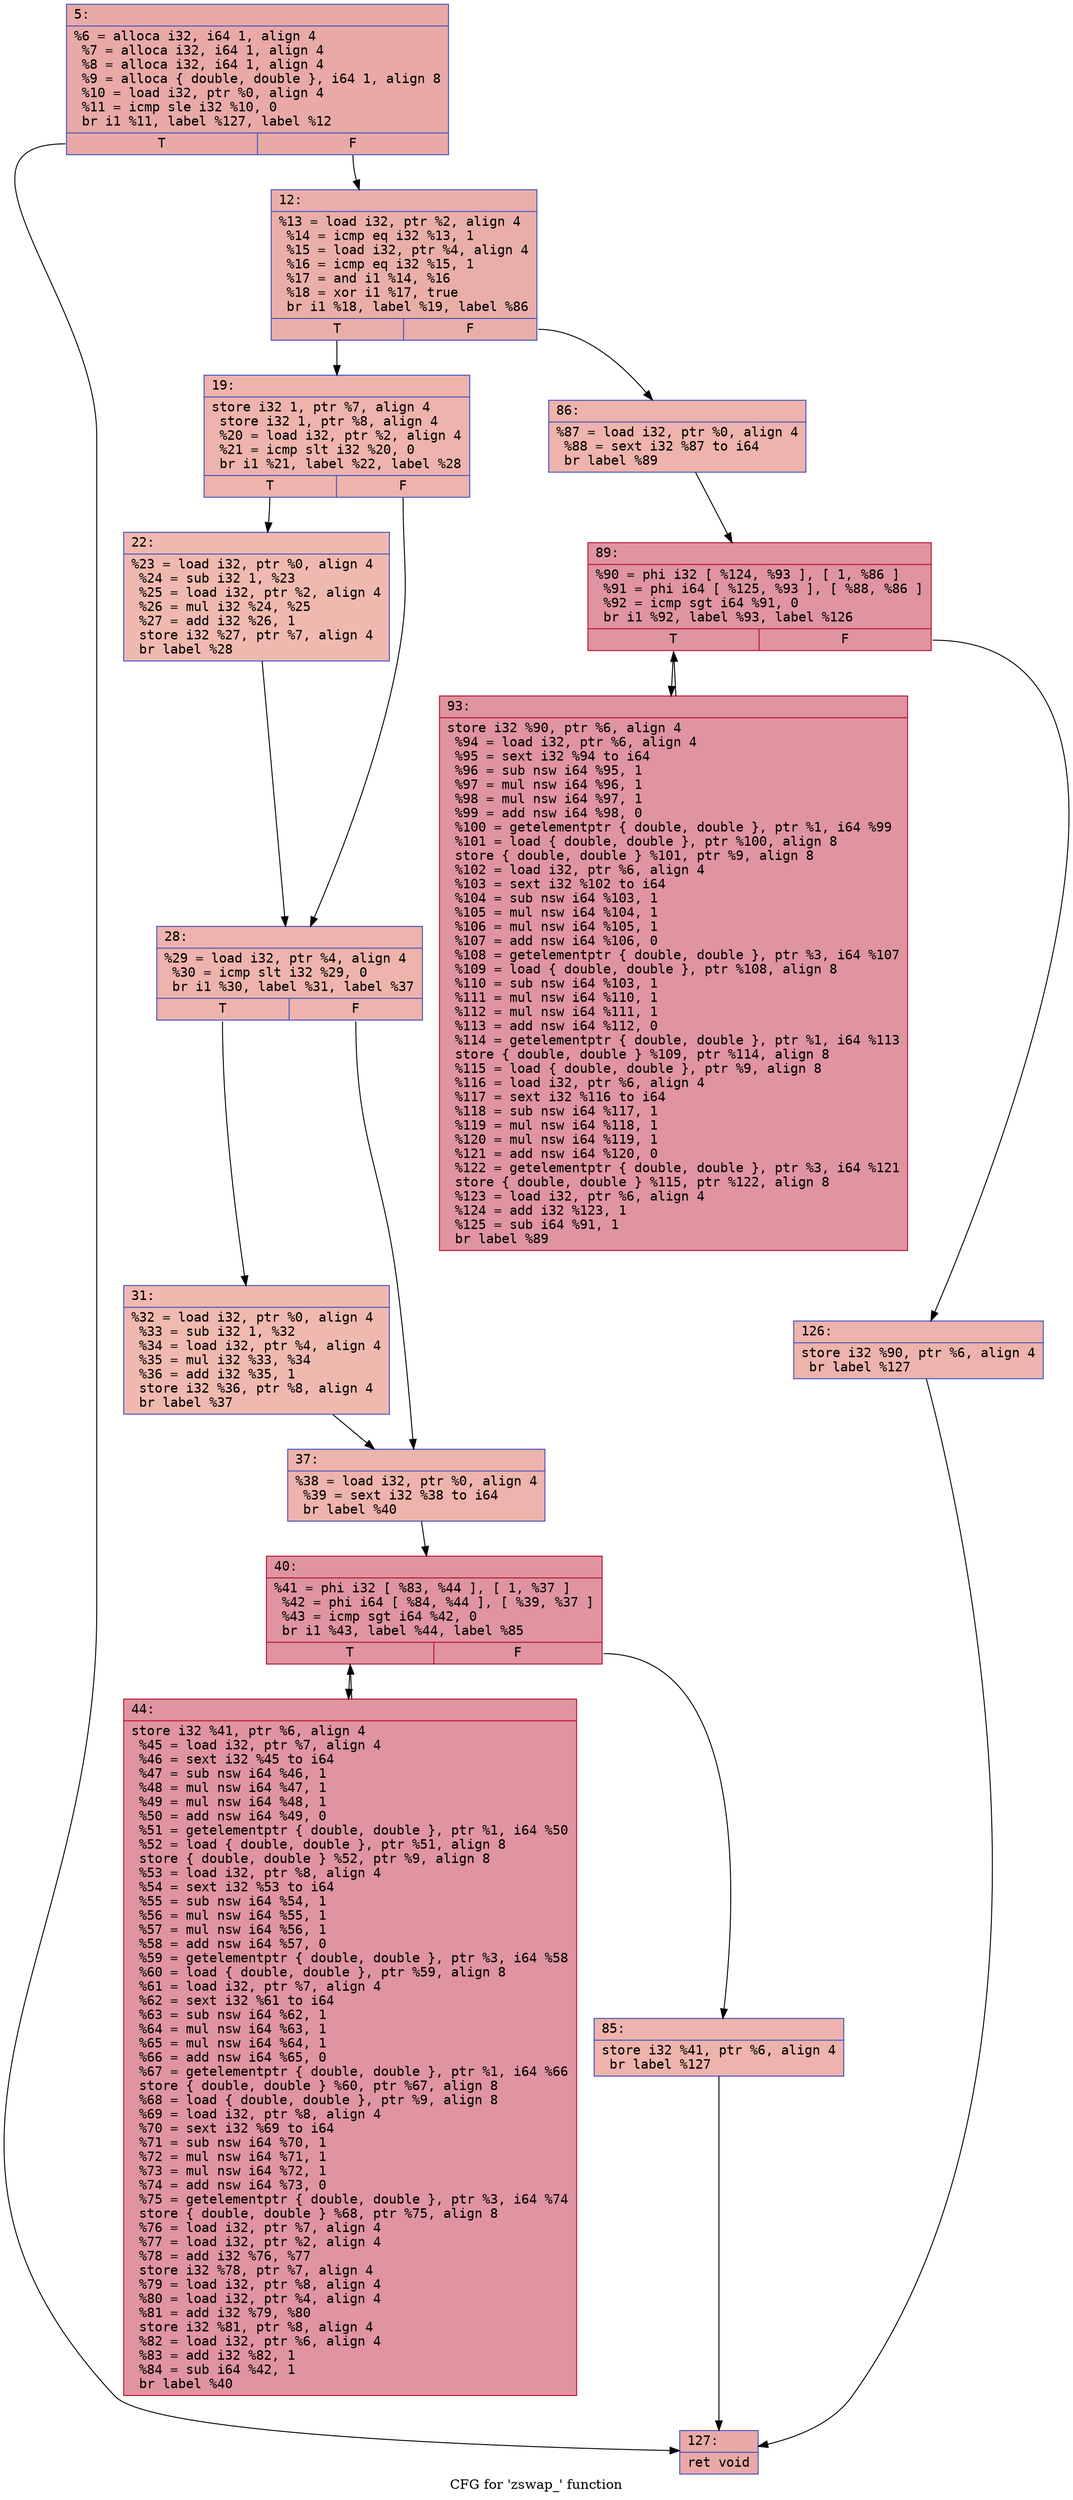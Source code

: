digraph "CFG for 'zswap_' function" {
	label="CFG for 'zswap_' function";

	Node0x55ee10a141b0 [shape=record,color="#3d50c3ff", style=filled, fillcolor="#ca3b3770" fontname="Courier",label="{5:\l|  %6 = alloca i32, i64 1, align 4\l  %7 = alloca i32, i64 1, align 4\l  %8 = alloca i32, i64 1, align 4\l  %9 = alloca \{ double, double \}, i64 1, align 8\l  %10 = load i32, ptr %0, align 4\l  %11 = icmp sle i32 %10, 0\l  br i1 %11, label %127, label %12\l|{<s0>T|<s1>F}}"];
	Node0x55ee10a141b0:s0 -> Node0x55ee10a14700[tooltip="5 -> 127\nProbability 50.00%" ];
	Node0x55ee10a141b0:s1 -> Node0x55ee10a14750[tooltip="5 -> 12\nProbability 50.00%" ];
	Node0x55ee10a14750 [shape=record,color="#3d50c3ff", style=filled, fillcolor="#d0473d70" fontname="Courier",label="{12:\l|  %13 = load i32, ptr %2, align 4\l  %14 = icmp eq i32 %13, 1\l  %15 = load i32, ptr %4, align 4\l  %16 = icmp eq i32 %15, 1\l  %17 = and i1 %14, %16\l  %18 = xor i1 %17, true\l  br i1 %18, label %19, label %86\l|{<s0>T|<s1>F}}"];
	Node0x55ee10a14750:s0 -> Node0x55ee10a14960[tooltip="12 -> 19\nProbability 50.00%" ];
	Node0x55ee10a14750:s1 -> Node0x55ee10a16420[tooltip="12 -> 86\nProbability 50.00%" ];
	Node0x55ee10a14960 [shape=record,color="#3d50c3ff", style=filled, fillcolor="#d6524470" fontname="Courier",label="{19:\l|  store i32 1, ptr %7, align 4\l  store i32 1, ptr %8, align 4\l  %20 = load i32, ptr %2, align 4\l  %21 = icmp slt i32 %20, 0\l  br i1 %21, label %22, label %28\l|{<s0>T|<s1>F}}"];
	Node0x55ee10a14960:s0 -> Node0x55ee10a16770[tooltip="19 -> 22\nProbability 37.50%" ];
	Node0x55ee10a14960:s1 -> Node0x55ee10a167c0[tooltip="19 -> 28\nProbability 62.50%" ];
	Node0x55ee10a16770 [shape=record,color="#3d50c3ff", style=filled, fillcolor="#de614d70" fontname="Courier",label="{22:\l|  %23 = load i32, ptr %0, align 4\l  %24 = sub i32 1, %23\l  %25 = load i32, ptr %2, align 4\l  %26 = mul i32 %24, %25\l  %27 = add i32 %26, 1\l  store i32 %27, ptr %7, align 4\l  br label %28\l}"];
	Node0x55ee10a16770 -> Node0x55ee10a167c0[tooltip="22 -> 28\nProbability 100.00%" ];
	Node0x55ee10a167c0 [shape=record,color="#3d50c3ff", style=filled, fillcolor="#d6524470" fontname="Courier",label="{28:\l|  %29 = load i32, ptr %4, align 4\l  %30 = icmp slt i32 %29, 0\l  br i1 %30, label %31, label %37\l|{<s0>T|<s1>F}}"];
	Node0x55ee10a167c0:s0 -> Node0x55ee10a16d90[tooltip="28 -> 31\nProbability 37.50%" ];
	Node0x55ee10a167c0:s1 -> Node0x55ee10a16de0[tooltip="28 -> 37\nProbability 62.50%" ];
	Node0x55ee10a16d90 [shape=record,color="#3d50c3ff", style=filled, fillcolor="#de614d70" fontname="Courier",label="{31:\l|  %32 = load i32, ptr %0, align 4\l  %33 = sub i32 1, %32\l  %34 = load i32, ptr %4, align 4\l  %35 = mul i32 %33, %34\l  %36 = add i32 %35, 1\l  store i32 %36, ptr %8, align 4\l  br label %37\l}"];
	Node0x55ee10a16d90 -> Node0x55ee10a16de0[tooltip="31 -> 37\nProbability 100.00%" ];
	Node0x55ee10a16de0 [shape=record,color="#3d50c3ff", style=filled, fillcolor="#d6524470" fontname="Courier",label="{37:\l|  %38 = load i32, ptr %0, align 4\l  %39 = sext i32 %38 to i64\l  br label %40\l}"];
	Node0x55ee10a16de0 -> Node0x55ee10a17390[tooltip="37 -> 40\nProbability 100.00%" ];
	Node0x55ee10a17390 [shape=record,color="#b70d28ff", style=filled, fillcolor="#b70d2870" fontname="Courier",label="{40:\l|  %41 = phi i32 [ %83, %44 ], [ 1, %37 ]\l  %42 = phi i64 [ %84, %44 ], [ %39, %37 ]\l  %43 = icmp sgt i64 %42, 0\l  br i1 %43, label %44, label %85\l|{<s0>T|<s1>F}}"];
	Node0x55ee10a17390:s0 -> Node0x55ee10a17450[tooltip="40 -> 44\nProbability 96.88%" ];
	Node0x55ee10a17390:s1 -> Node0x55ee10a176b0[tooltip="40 -> 85\nProbability 3.12%" ];
	Node0x55ee10a17450 [shape=record,color="#b70d28ff", style=filled, fillcolor="#b70d2870" fontname="Courier",label="{44:\l|  store i32 %41, ptr %6, align 4\l  %45 = load i32, ptr %7, align 4\l  %46 = sext i32 %45 to i64\l  %47 = sub nsw i64 %46, 1\l  %48 = mul nsw i64 %47, 1\l  %49 = mul nsw i64 %48, 1\l  %50 = add nsw i64 %49, 0\l  %51 = getelementptr \{ double, double \}, ptr %1, i64 %50\l  %52 = load \{ double, double \}, ptr %51, align 8\l  store \{ double, double \} %52, ptr %9, align 8\l  %53 = load i32, ptr %8, align 4\l  %54 = sext i32 %53 to i64\l  %55 = sub nsw i64 %54, 1\l  %56 = mul nsw i64 %55, 1\l  %57 = mul nsw i64 %56, 1\l  %58 = add nsw i64 %57, 0\l  %59 = getelementptr \{ double, double \}, ptr %3, i64 %58\l  %60 = load \{ double, double \}, ptr %59, align 8\l  %61 = load i32, ptr %7, align 4\l  %62 = sext i32 %61 to i64\l  %63 = sub nsw i64 %62, 1\l  %64 = mul nsw i64 %63, 1\l  %65 = mul nsw i64 %64, 1\l  %66 = add nsw i64 %65, 0\l  %67 = getelementptr \{ double, double \}, ptr %1, i64 %66\l  store \{ double, double \} %60, ptr %67, align 8\l  %68 = load \{ double, double \}, ptr %9, align 8\l  %69 = load i32, ptr %8, align 4\l  %70 = sext i32 %69 to i64\l  %71 = sub nsw i64 %70, 1\l  %72 = mul nsw i64 %71, 1\l  %73 = mul nsw i64 %72, 1\l  %74 = add nsw i64 %73, 0\l  %75 = getelementptr \{ double, double \}, ptr %3, i64 %74\l  store \{ double, double \} %68, ptr %75, align 8\l  %76 = load i32, ptr %7, align 4\l  %77 = load i32, ptr %2, align 4\l  %78 = add i32 %76, %77\l  store i32 %78, ptr %7, align 4\l  %79 = load i32, ptr %8, align 4\l  %80 = load i32, ptr %4, align 4\l  %81 = add i32 %79, %80\l  store i32 %81, ptr %8, align 4\l  %82 = load i32, ptr %6, align 4\l  %83 = add i32 %82, 1\l  %84 = sub i64 %42, 1\l  br label %40\l}"];
	Node0x55ee10a17450 -> Node0x55ee10a17390[tooltip="44 -> 40\nProbability 100.00%" ];
	Node0x55ee10a176b0 [shape=record,color="#3d50c3ff", style=filled, fillcolor="#d6524470" fontname="Courier",label="{85:\l|  store i32 %41, ptr %6, align 4\l  br label %127\l}"];
	Node0x55ee10a176b0 -> Node0x55ee10a14700[tooltip="85 -> 127\nProbability 100.00%" ];
	Node0x55ee10a16420 [shape=record,color="#3d50c3ff", style=filled, fillcolor="#d6524470" fontname="Courier",label="{86:\l|  %87 = load i32, ptr %0, align 4\l  %88 = sext i32 %87 to i64\l  br label %89\l}"];
	Node0x55ee10a16420 -> Node0x55ee10a19b70[tooltip="86 -> 89\nProbability 100.00%" ];
	Node0x55ee10a19b70 [shape=record,color="#b70d28ff", style=filled, fillcolor="#b70d2870" fontname="Courier",label="{89:\l|  %90 = phi i32 [ %124, %93 ], [ 1, %86 ]\l  %91 = phi i64 [ %125, %93 ], [ %88, %86 ]\l  %92 = icmp sgt i64 %91, 0\l  br i1 %92, label %93, label %126\l|{<s0>T|<s1>F}}"];
	Node0x55ee10a19b70:s0 -> Node0x55ee10a19c30[tooltip="89 -> 93\nProbability 96.88%" ];
	Node0x55ee10a19b70:s1 -> Node0x55ee10a19e90[tooltip="89 -> 126\nProbability 3.12%" ];
	Node0x55ee10a19c30 [shape=record,color="#b70d28ff", style=filled, fillcolor="#b70d2870" fontname="Courier",label="{93:\l|  store i32 %90, ptr %6, align 4\l  %94 = load i32, ptr %6, align 4\l  %95 = sext i32 %94 to i64\l  %96 = sub nsw i64 %95, 1\l  %97 = mul nsw i64 %96, 1\l  %98 = mul nsw i64 %97, 1\l  %99 = add nsw i64 %98, 0\l  %100 = getelementptr \{ double, double \}, ptr %1, i64 %99\l  %101 = load \{ double, double \}, ptr %100, align 8\l  store \{ double, double \} %101, ptr %9, align 8\l  %102 = load i32, ptr %6, align 4\l  %103 = sext i32 %102 to i64\l  %104 = sub nsw i64 %103, 1\l  %105 = mul nsw i64 %104, 1\l  %106 = mul nsw i64 %105, 1\l  %107 = add nsw i64 %106, 0\l  %108 = getelementptr \{ double, double \}, ptr %3, i64 %107\l  %109 = load \{ double, double \}, ptr %108, align 8\l  %110 = sub nsw i64 %103, 1\l  %111 = mul nsw i64 %110, 1\l  %112 = mul nsw i64 %111, 1\l  %113 = add nsw i64 %112, 0\l  %114 = getelementptr \{ double, double \}, ptr %1, i64 %113\l  store \{ double, double \} %109, ptr %114, align 8\l  %115 = load \{ double, double \}, ptr %9, align 8\l  %116 = load i32, ptr %6, align 4\l  %117 = sext i32 %116 to i64\l  %118 = sub nsw i64 %117, 1\l  %119 = mul nsw i64 %118, 1\l  %120 = mul nsw i64 %119, 1\l  %121 = add nsw i64 %120, 0\l  %122 = getelementptr \{ double, double \}, ptr %3, i64 %121\l  store \{ double, double \} %115, ptr %122, align 8\l  %123 = load i32, ptr %6, align 4\l  %124 = add i32 %123, 1\l  %125 = sub i64 %91, 1\l  br label %89\l}"];
	Node0x55ee10a19c30 -> Node0x55ee10a19b70[tooltip="93 -> 89\nProbability 100.00%" ];
	Node0x55ee10a19e90 [shape=record,color="#3d50c3ff", style=filled, fillcolor="#d6524470" fontname="Courier",label="{126:\l|  store i32 %90, ptr %6, align 4\l  br label %127\l}"];
	Node0x55ee10a19e90 -> Node0x55ee10a14700[tooltip="126 -> 127\nProbability 100.00%" ];
	Node0x55ee10a14700 [shape=record,color="#3d50c3ff", style=filled, fillcolor="#ca3b3770" fontname="Courier",label="{127:\l|  ret void\l}"];
}
